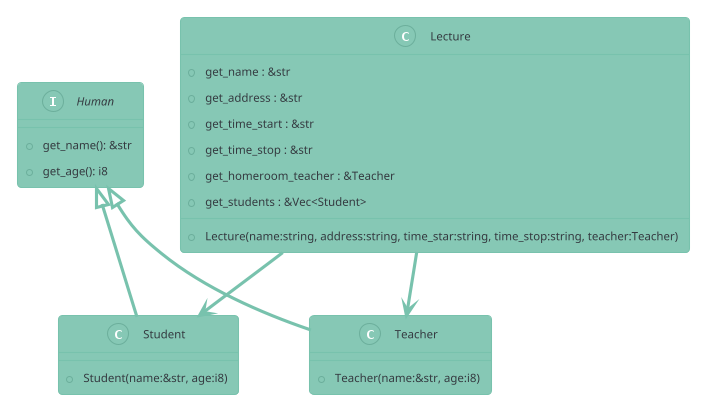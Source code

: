 @startuml
!theme minty
interface Human {
    + get_name(): &str
    + get_age(): i8
}
class Student {
    + Student(name:&str, age:i8)
}
Human <|-- Student
class Teacher {
    + Teacher(name:&str, age:i8)
}
Human <|-- Teacher
class Lecture {
    + Lecture(name:string, address:string, time_star:string, time_stop:string, teacher:Teacher)
    + get_name : &str 
    + get_address : &str
    + get_time_start : &str
    + get_time_stop : &str
    + get_homeroom_teacher : &Teacher
    + get_students : &Vec<Student>
}
Lecture --> Teacher
Lecture --> Student
@enduml
